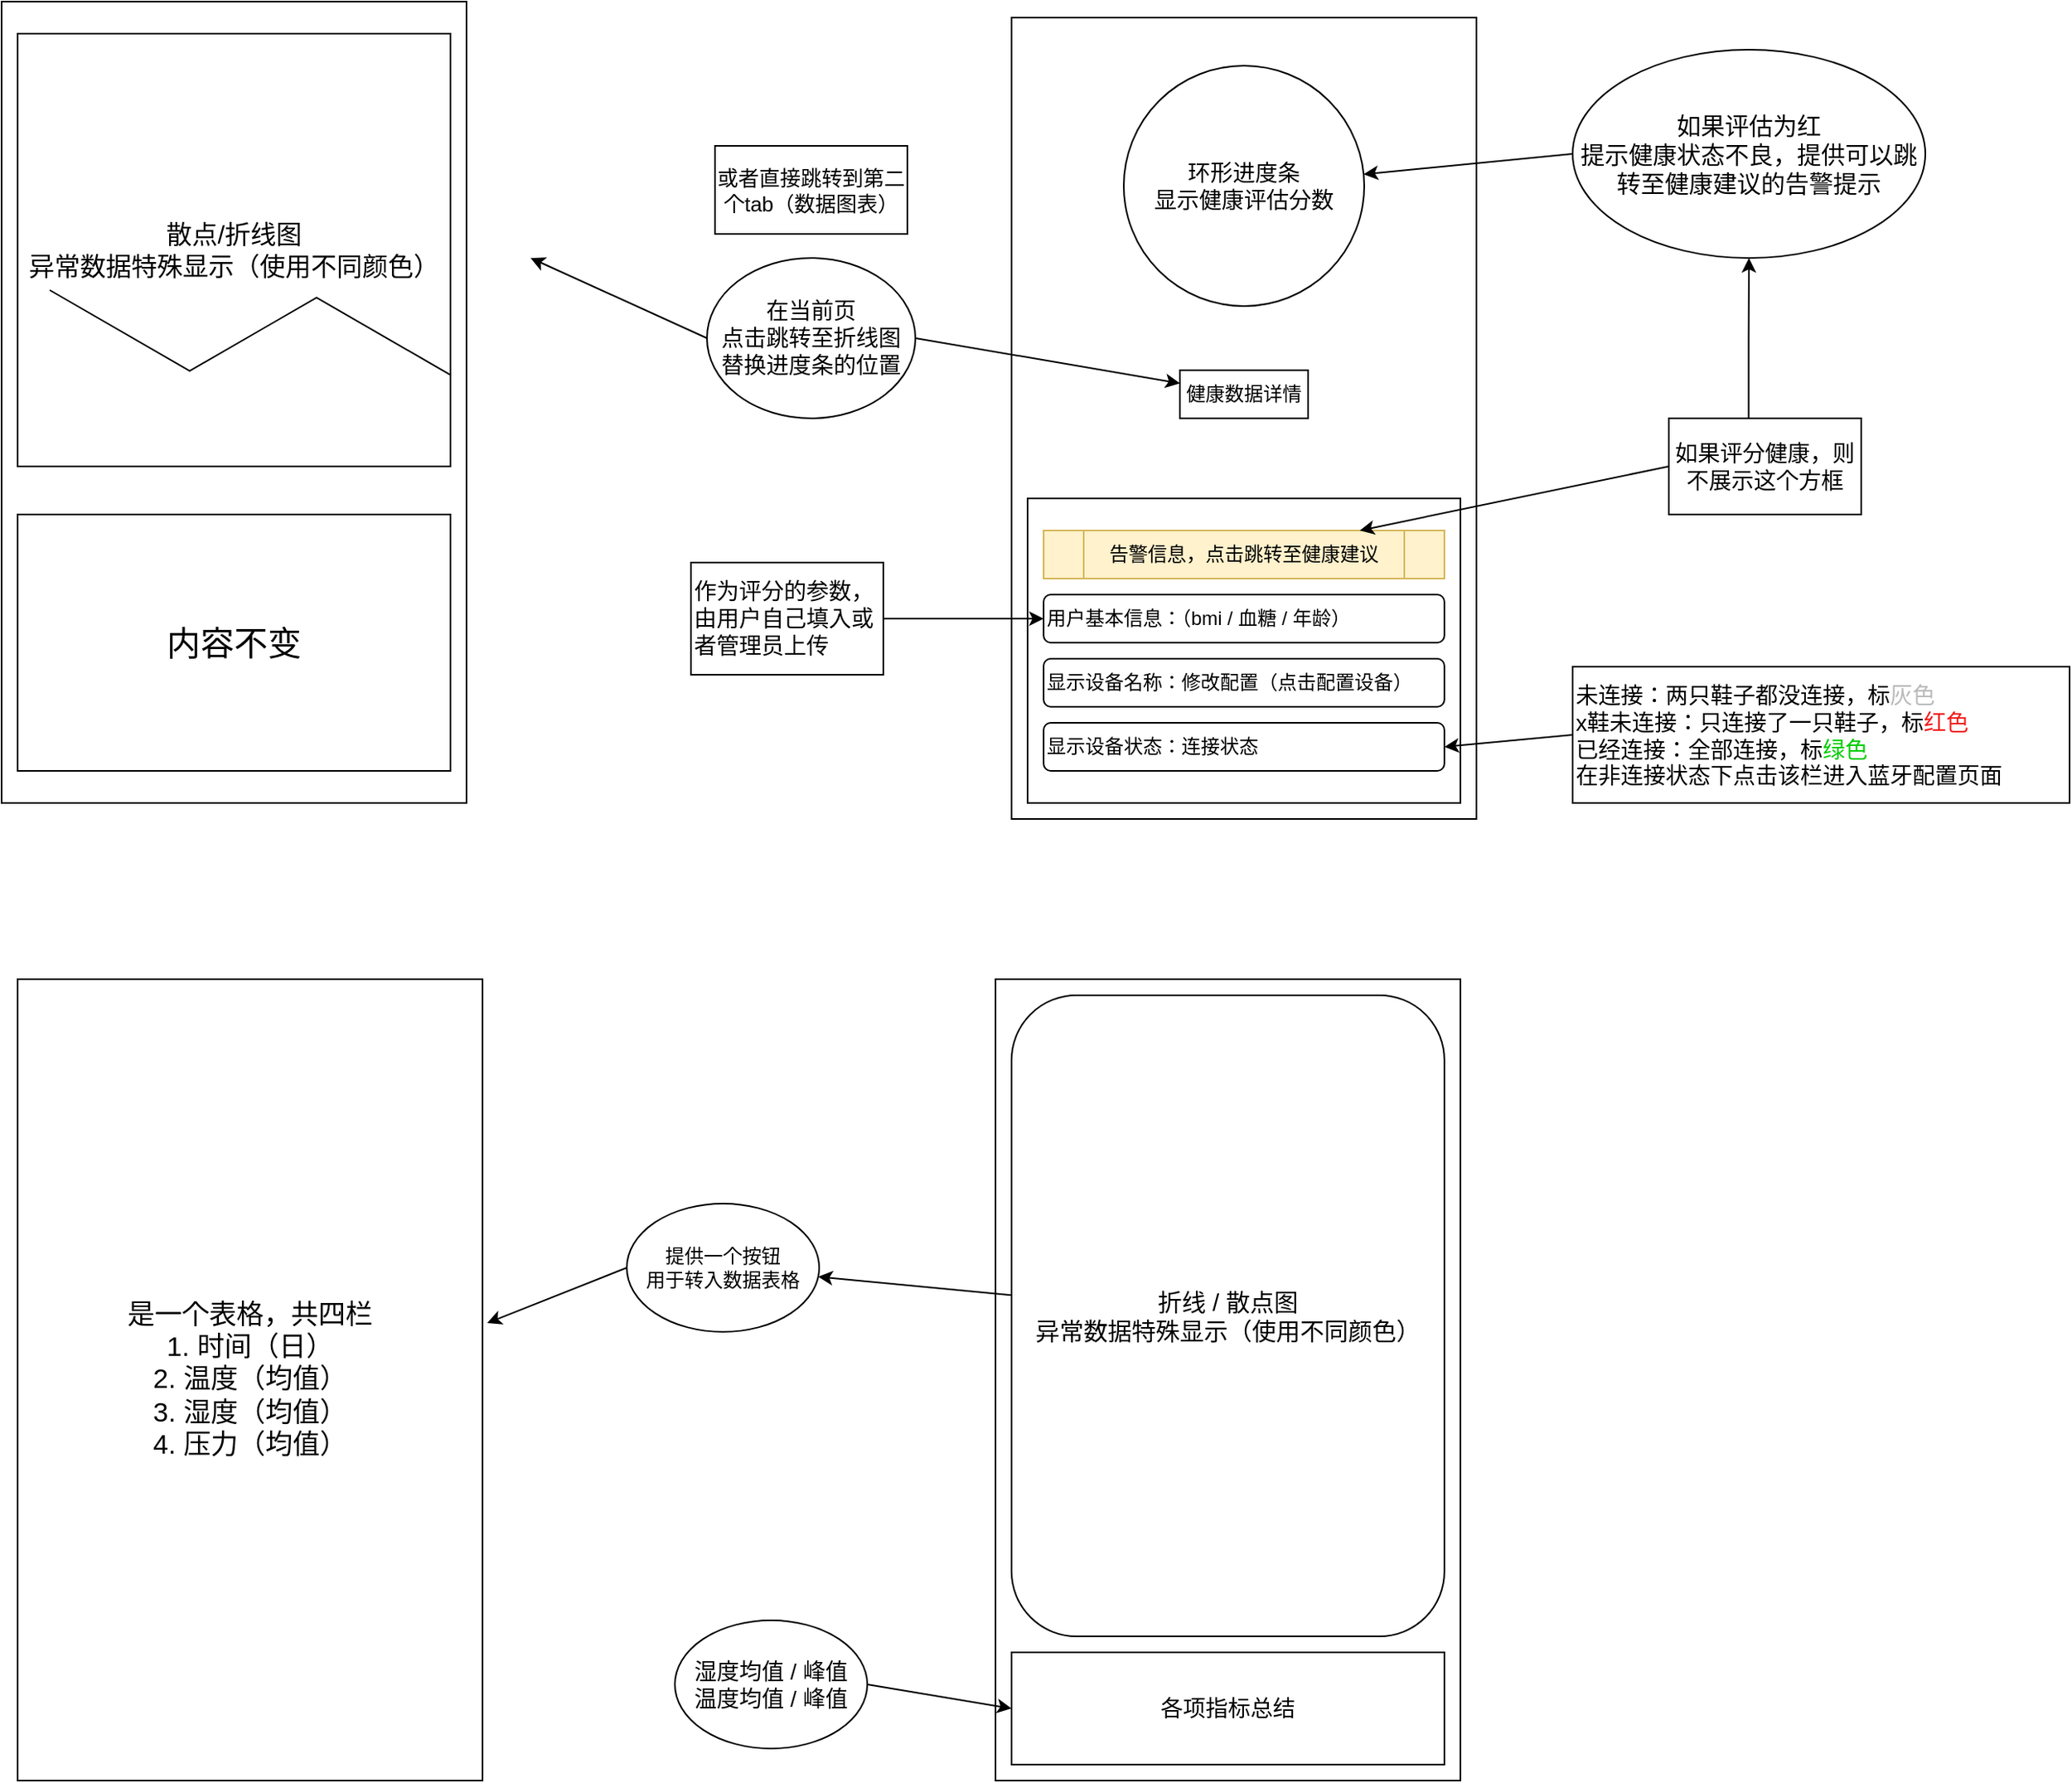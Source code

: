 <mxfile version="21.2.1" type="github">
  <diagram name="第 1 页" id="l1hzwmIRR9jf0Bb3zMCW">
    <mxGraphModel dx="1949" dy="762" grid="1" gridSize="10" guides="1" tooltips="1" connect="1" arrows="1" fold="1" page="1" pageScale="1" pageWidth="827" pageHeight="1169" background="none" math="0" shadow="0">
      <root>
        <mxCell id="0" />
        <mxCell id="1" parent="0" />
        <mxCell id="l1PFlF_tU-y6S5hCckUQ-2" value="" style="rounded=0;whiteSpace=wrap;html=1;" parent="1" vertex="1">
          <mxGeometry x="120" y="80" width="290" height="500" as="geometry" />
        </mxCell>
        <mxCell id="l1PFlF_tU-y6S5hCckUQ-3" value="&lt;font style=&quot;font-size: 14px;&quot;&gt;环形进度条&lt;br&gt;显示健康评估分数&lt;/font&gt;" style="ellipse;whiteSpace=wrap;html=1;aspect=fixed;" parent="1" vertex="1">
          <mxGeometry x="190" y="110" width="150" height="150" as="geometry" />
        </mxCell>
        <mxCell id="l1PFlF_tU-y6S5hCckUQ-5" value="" style="rounded=0;whiteSpace=wrap;html=1;" parent="1" vertex="1">
          <mxGeometry x="130" y="380" width="270" height="190" as="geometry" />
        </mxCell>
        <mxCell id="l1PFlF_tU-y6S5hCckUQ-7" value="显示设备名称：修改配置（点击配置设备）" style="rounded=1;whiteSpace=wrap;html=1;align=left;" parent="1" vertex="1">
          <mxGeometry x="140" y="480" width="250" height="30" as="geometry" />
        </mxCell>
        <mxCell id="l1PFlF_tU-y6S5hCckUQ-8" value="显示设备状态：连接状态" style="rounded=1;whiteSpace=wrap;html=1;align=left;" parent="1" vertex="1">
          <mxGeometry x="140" y="520" width="250" height="30" as="geometry" />
        </mxCell>
        <mxCell id="l1PFlF_tU-y6S5hCckUQ-9" value="用户基本信息：（bmi / 血糖 / 年龄）" style="rounded=1;whiteSpace=wrap;html=1;align=left;" parent="1" vertex="1">
          <mxGeometry x="140" y="440" width="250" height="30" as="geometry" />
        </mxCell>
        <mxCell id="l1PFlF_tU-y6S5hCckUQ-10" value="" style="endArrow=classic;html=1;rounded=0;exitX=0;exitY=0.5;exitDx=0;exitDy=0;" parent="1" source="l1PFlF_tU-y6S5hCckUQ-11" target="l1PFlF_tU-y6S5hCckUQ-3" edge="1">
          <mxGeometry width="50" height="50" relative="1" as="geometry">
            <mxPoint x="470" y="110" as="sourcePoint" />
            <mxPoint x="500" y="90" as="targetPoint" />
          </mxGeometry>
        </mxCell>
        <mxCell id="l1PFlF_tU-y6S5hCckUQ-11" value="&lt;font style=&quot;font-size: 15px;&quot;&gt;如果评估为红&lt;br&gt;提示健康状态不良，提供可以跳转至健康建议的告警提示&lt;/font&gt;" style="ellipse;whiteSpace=wrap;html=1;" parent="1" vertex="1">
          <mxGeometry x="470" y="100" width="220" height="130" as="geometry" />
        </mxCell>
        <mxCell id="l1PFlF_tU-y6S5hCckUQ-12" value="健康数据详情" style="rounded=0;whiteSpace=wrap;html=1;" parent="1" vertex="1">
          <mxGeometry x="225" y="300" width="80" height="30" as="geometry" />
        </mxCell>
        <mxCell id="l1PFlF_tU-y6S5hCckUQ-13" value="" style="endArrow=classic;html=1;rounded=0;exitX=1;exitY=0.5;exitDx=0;exitDy=0;" parent="1" source="l1PFlF_tU-y6S5hCckUQ-15" target="l1PFlF_tU-y6S5hCckUQ-12" edge="1">
          <mxGeometry width="50" height="50" relative="1" as="geometry">
            <mxPoint x="460" y="240" as="sourcePoint" />
            <mxPoint x="510" y="190" as="targetPoint" />
          </mxGeometry>
        </mxCell>
        <mxCell id="l1PFlF_tU-y6S5hCckUQ-15" value="&lt;font style=&quot;font-size: 14px;&quot;&gt;在当前页&lt;br&gt;点击跳转至折线图&lt;br&gt;替换进度条的位置&lt;br&gt;&lt;/font&gt;" style="ellipse;whiteSpace=wrap;html=1;" parent="1" vertex="1">
          <mxGeometry x="-70" y="230" width="130" height="100" as="geometry" />
        </mxCell>
        <mxCell id="l1PFlF_tU-y6S5hCckUQ-16" value="告警信息，点击跳转至健康建议" style="shape=process;whiteSpace=wrap;html=1;backgroundOutline=1;fillColor=#fff2cc;strokeColor=#d6b656;" parent="1" vertex="1">
          <mxGeometry x="140" y="400" width="250" height="30" as="geometry" />
        </mxCell>
        <mxCell id="l1PFlF_tU-y6S5hCckUQ-19" value="" style="edgeStyle=orthogonalEdgeStyle;rounded=0;orthogonalLoop=1;jettySize=auto;html=1;exitX=0.415;exitY=0.025;exitDx=0;exitDy=0;exitPerimeter=0;" parent="1" source="l1PFlF_tU-y6S5hCckUQ-21" target="l1PFlF_tU-y6S5hCckUQ-11" edge="1">
          <mxGeometry relative="1" as="geometry">
            <mxPoint x="570" y="250" as="sourcePoint" />
          </mxGeometry>
        </mxCell>
        <mxCell id="l1PFlF_tU-y6S5hCckUQ-18" value="" style="endArrow=classic;html=1;rounded=0;exitX=0;exitY=0.5;exitDx=0;exitDy=0;" parent="1" source="l1PFlF_tU-y6S5hCckUQ-21" target="l1PFlF_tU-y6S5hCckUQ-16" edge="1">
          <mxGeometry width="50" height="50" relative="1" as="geometry">
            <mxPoint x="510.0" y="290" as="sourcePoint" />
            <mxPoint x="490" y="260" as="targetPoint" />
          </mxGeometry>
        </mxCell>
        <mxCell id="l1PFlF_tU-y6S5hCckUQ-21" value="&lt;font style=&quot;font-size: 14px;&quot;&gt;如果评分健康，则不展示这个方框&lt;/font&gt;" style="rounded=0;whiteSpace=wrap;html=1;" parent="1" vertex="1">
          <mxGeometry x="530" y="330" width="120" height="60" as="geometry" />
        </mxCell>
        <mxCell id="l1PFlF_tU-y6S5hCckUQ-23" value="&lt;font style=&quot;font-size: 14px;&quot;&gt;未连接：两只鞋子都没连接，标&lt;font style=&quot;font-size: 14px;&quot; color=&quot;#bababa&quot;&gt;灰色&lt;/font&gt;&lt;br&gt;x鞋未连接：只连接了一只鞋子，标&lt;font style=&quot;font-size: 14px;&quot; color=&quot;#f31b1b&quot;&gt;红色&lt;/font&gt;&lt;br&gt;已经连接：全部连接，标&lt;font style=&quot;font-size: 14px;&quot;&gt;&lt;font color=&quot;#00cc00&quot;&gt;绿色&lt;/font&gt;&lt;br&gt;在非连接状态下点击该栏进入蓝牙配置页面&lt;br&gt;&lt;/font&gt;&lt;/font&gt;" style="rounded=0;whiteSpace=wrap;html=1;align=left;" parent="1" vertex="1">
          <mxGeometry x="470" y="485" width="310" height="85" as="geometry" />
        </mxCell>
        <mxCell id="l1PFlF_tU-y6S5hCckUQ-24" value="" style="endArrow=classic;html=1;rounded=0;exitX=0;exitY=0.5;exitDx=0;exitDy=0;entryX=1;entryY=0.5;entryDx=0;entryDy=0;" parent="1" source="l1PFlF_tU-y6S5hCckUQ-23" target="l1PFlF_tU-y6S5hCckUQ-8" edge="1">
          <mxGeometry width="50" height="50" relative="1" as="geometry">
            <mxPoint x="320" y="350" as="sourcePoint" />
            <mxPoint x="370" y="300" as="targetPoint" />
          </mxGeometry>
        </mxCell>
        <mxCell id="l1PFlF_tU-y6S5hCckUQ-25" value="&lt;font style=&quot;font-size: 14px;&quot;&gt;作为评分的参数，由用户自己填入或者管理员上传&lt;/font&gt;" style="rounded=0;whiteSpace=wrap;html=1;align=left;" parent="1" vertex="1">
          <mxGeometry x="-80" y="420" width="120" height="70" as="geometry" />
        </mxCell>
        <mxCell id="l1PFlF_tU-y6S5hCckUQ-28" value="" style="endArrow=classic;html=1;rounded=0;exitX=1;exitY=0.5;exitDx=0;exitDy=0;entryX=0;entryY=0.5;entryDx=0;entryDy=0;" parent="1" source="l1PFlF_tU-y6S5hCckUQ-25" target="l1PFlF_tU-y6S5hCckUQ-9" edge="1">
          <mxGeometry width="50" height="50" relative="1" as="geometry">
            <mxPoint x="310" y="350" as="sourcePoint" />
            <mxPoint x="360" y="300" as="targetPoint" />
          </mxGeometry>
        </mxCell>
        <mxCell id="l1PFlF_tU-y6S5hCckUQ-30" value="" style="endArrow=classic;html=1;rounded=0;exitX=0;exitY=0.5;exitDx=0;exitDy=0;" parent="1" source="l1PFlF_tU-y6S5hCckUQ-15" edge="1">
          <mxGeometry width="50" height="50" relative="1" as="geometry">
            <mxPoint x="-10" y="340" as="sourcePoint" />
            <mxPoint x="-180" y="230" as="targetPoint" />
          </mxGeometry>
        </mxCell>
        <mxCell id="l1PFlF_tU-y6S5hCckUQ-31" value="" style="rounded=0;whiteSpace=wrap;html=1;" parent="1" vertex="1">
          <mxGeometry x="-510" y="70" width="290" height="500" as="geometry" />
        </mxCell>
        <mxCell id="l1PFlF_tU-y6S5hCckUQ-32" value="&lt;font style=&quot;font-size: 21px;&quot;&gt;内容不变&lt;/font&gt;" style="rounded=0;whiteSpace=wrap;html=1;" parent="1" vertex="1">
          <mxGeometry x="-500" y="390" width="270" height="160" as="geometry" />
        </mxCell>
        <mxCell id="l1PFlF_tU-y6S5hCckUQ-33" value="&lt;font style=&quot;font-size: 16px;&quot;&gt;散点/折线图&lt;br&gt;异常数据特殊显示（使用不同颜色）&lt;/font&gt;" style="rounded=0;whiteSpace=wrap;html=1;" parent="1" vertex="1">
          <mxGeometry x="-500" y="90" width="270" height="270" as="geometry" />
        </mxCell>
        <mxCell id="l1PFlF_tU-y6S5hCckUQ-36" value="" style="edgeStyle=isometricEdgeStyle;endArrow=none;html=1;elbow=vertical;rounded=0;" parent="1" target="l1PFlF_tU-y6S5hCckUQ-33" edge="1">
          <mxGeometry width="50" height="100" relative="1" as="geometry">
            <mxPoint x="-480" y="250" as="sourcePoint" />
            <mxPoint x="-369.2" y="200" as="targetPoint" />
            <Array as="points">
              <mxPoint x="-340" y="270" />
            </Array>
          </mxGeometry>
        </mxCell>
        <mxCell id="CxjUGKN8J9dIis0LseHi-1" value="" style="rounded=0;whiteSpace=wrap;html=1;" vertex="1" parent="1">
          <mxGeometry x="110" y="680" width="290" height="500" as="geometry" />
        </mxCell>
        <mxCell id="CxjUGKN8J9dIis0LseHi-15" value="&lt;font style=&quot;font-size: 13px;&quot;&gt;或者直接跳转到第二个tab（数据图表）&lt;/font&gt;" style="rounded=0;whiteSpace=wrap;html=1;" vertex="1" parent="1">
          <mxGeometry x="-65" y="160" width="120" height="55" as="geometry" />
        </mxCell>
        <mxCell id="CxjUGKN8J9dIis0LseHi-16" value="&lt;font style=&quot;font-size: 15px;&quot;&gt;折线 / 散点图&lt;br&gt;异常数据特殊显示（使用不同颜色）&lt;br&gt;&lt;/font&gt;" style="rounded=1;whiteSpace=wrap;html=1;" vertex="1" parent="1">
          <mxGeometry x="120" y="690" width="270" height="400" as="geometry" />
        </mxCell>
        <mxCell id="CxjUGKN8J9dIis0LseHi-17" value="&lt;font style=&quot;font-size: 14px;&quot;&gt;各项指标总结&lt;/font&gt;" style="rounded=0;whiteSpace=wrap;html=1;" vertex="1" parent="1">
          <mxGeometry x="120" y="1100" width="270" height="70" as="geometry" />
        </mxCell>
        <mxCell id="CxjUGKN8J9dIis0LseHi-18" value="&lt;font style=&quot;font-size: 14px;&quot;&gt;湿度均值 / 峰值&lt;br&gt;温度均值 / 峰值&lt;/font&gt;" style="ellipse;whiteSpace=wrap;html=1;" vertex="1" parent="1">
          <mxGeometry x="-90" y="1080" width="120" height="80" as="geometry" />
        </mxCell>
        <mxCell id="CxjUGKN8J9dIis0LseHi-20" value="" style="endArrow=classic;html=1;rounded=0;entryX=0;entryY=0.5;entryDx=0;entryDy=0;exitX=1;exitY=0.5;exitDx=0;exitDy=0;" edge="1" parent="1" source="CxjUGKN8J9dIis0LseHi-18" target="CxjUGKN8J9dIis0LseHi-17">
          <mxGeometry width="50" height="50" relative="1" as="geometry">
            <mxPoint x="-90" y="1120" as="sourcePoint" />
            <mxPoint x="500" y="1040" as="targetPoint" />
          </mxGeometry>
        </mxCell>
        <mxCell id="CxjUGKN8J9dIis0LseHi-22" value="提供一个按钮&lt;br&gt;用于转入数据表格" style="ellipse;whiteSpace=wrap;html=1;" vertex="1" parent="1">
          <mxGeometry x="-120" y="820" width="120" height="80" as="geometry" />
        </mxCell>
        <mxCell id="CxjUGKN8J9dIis0LseHi-23" value="&lt;font style=&quot;font-size: 17px;&quot;&gt;是一个表格，共四栏&lt;br&gt;1. 时间（日）&lt;br&gt;2. 温度（均值）&lt;br&gt;3. 湿度（均值）&lt;br&gt;4. 压力（均值）&lt;/font&gt;" style="rounded=0;whiteSpace=wrap;html=1;" vertex="1" parent="1">
          <mxGeometry x="-500" y="680" width="290" height="500" as="geometry" />
        </mxCell>
        <mxCell id="CxjUGKN8J9dIis0LseHi-24" value="" style="endArrow=classic;html=1;rounded=0;exitX=0;exitY=0.5;exitDx=0;exitDy=0;entryX=1.01;entryY=0.429;entryDx=0;entryDy=0;entryPerimeter=0;" edge="1" parent="1" source="CxjUGKN8J9dIis0LseHi-22" target="CxjUGKN8J9dIis0LseHi-23">
          <mxGeometry width="50" height="50" relative="1" as="geometry">
            <mxPoint x="600" y="900" as="sourcePoint" />
            <mxPoint x="-230" y="880" as="targetPoint" />
          </mxGeometry>
        </mxCell>
        <mxCell id="CxjUGKN8J9dIis0LseHi-25" value="" style="endArrow=classic;html=1;rounded=0;" edge="1" parent="1" source="CxjUGKN8J9dIis0LseHi-16" target="CxjUGKN8J9dIis0LseHi-22">
          <mxGeometry width="50" height="50" relative="1" as="geometry">
            <mxPoint x="520" y="900" as="sourcePoint" />
            <mxPoint x="570" y="850" as="targetPoint" />
          </mxGeometry>
        </mxCell>
      </root>
    </mxGraphModel>
  </diagram>
</mxfile>
